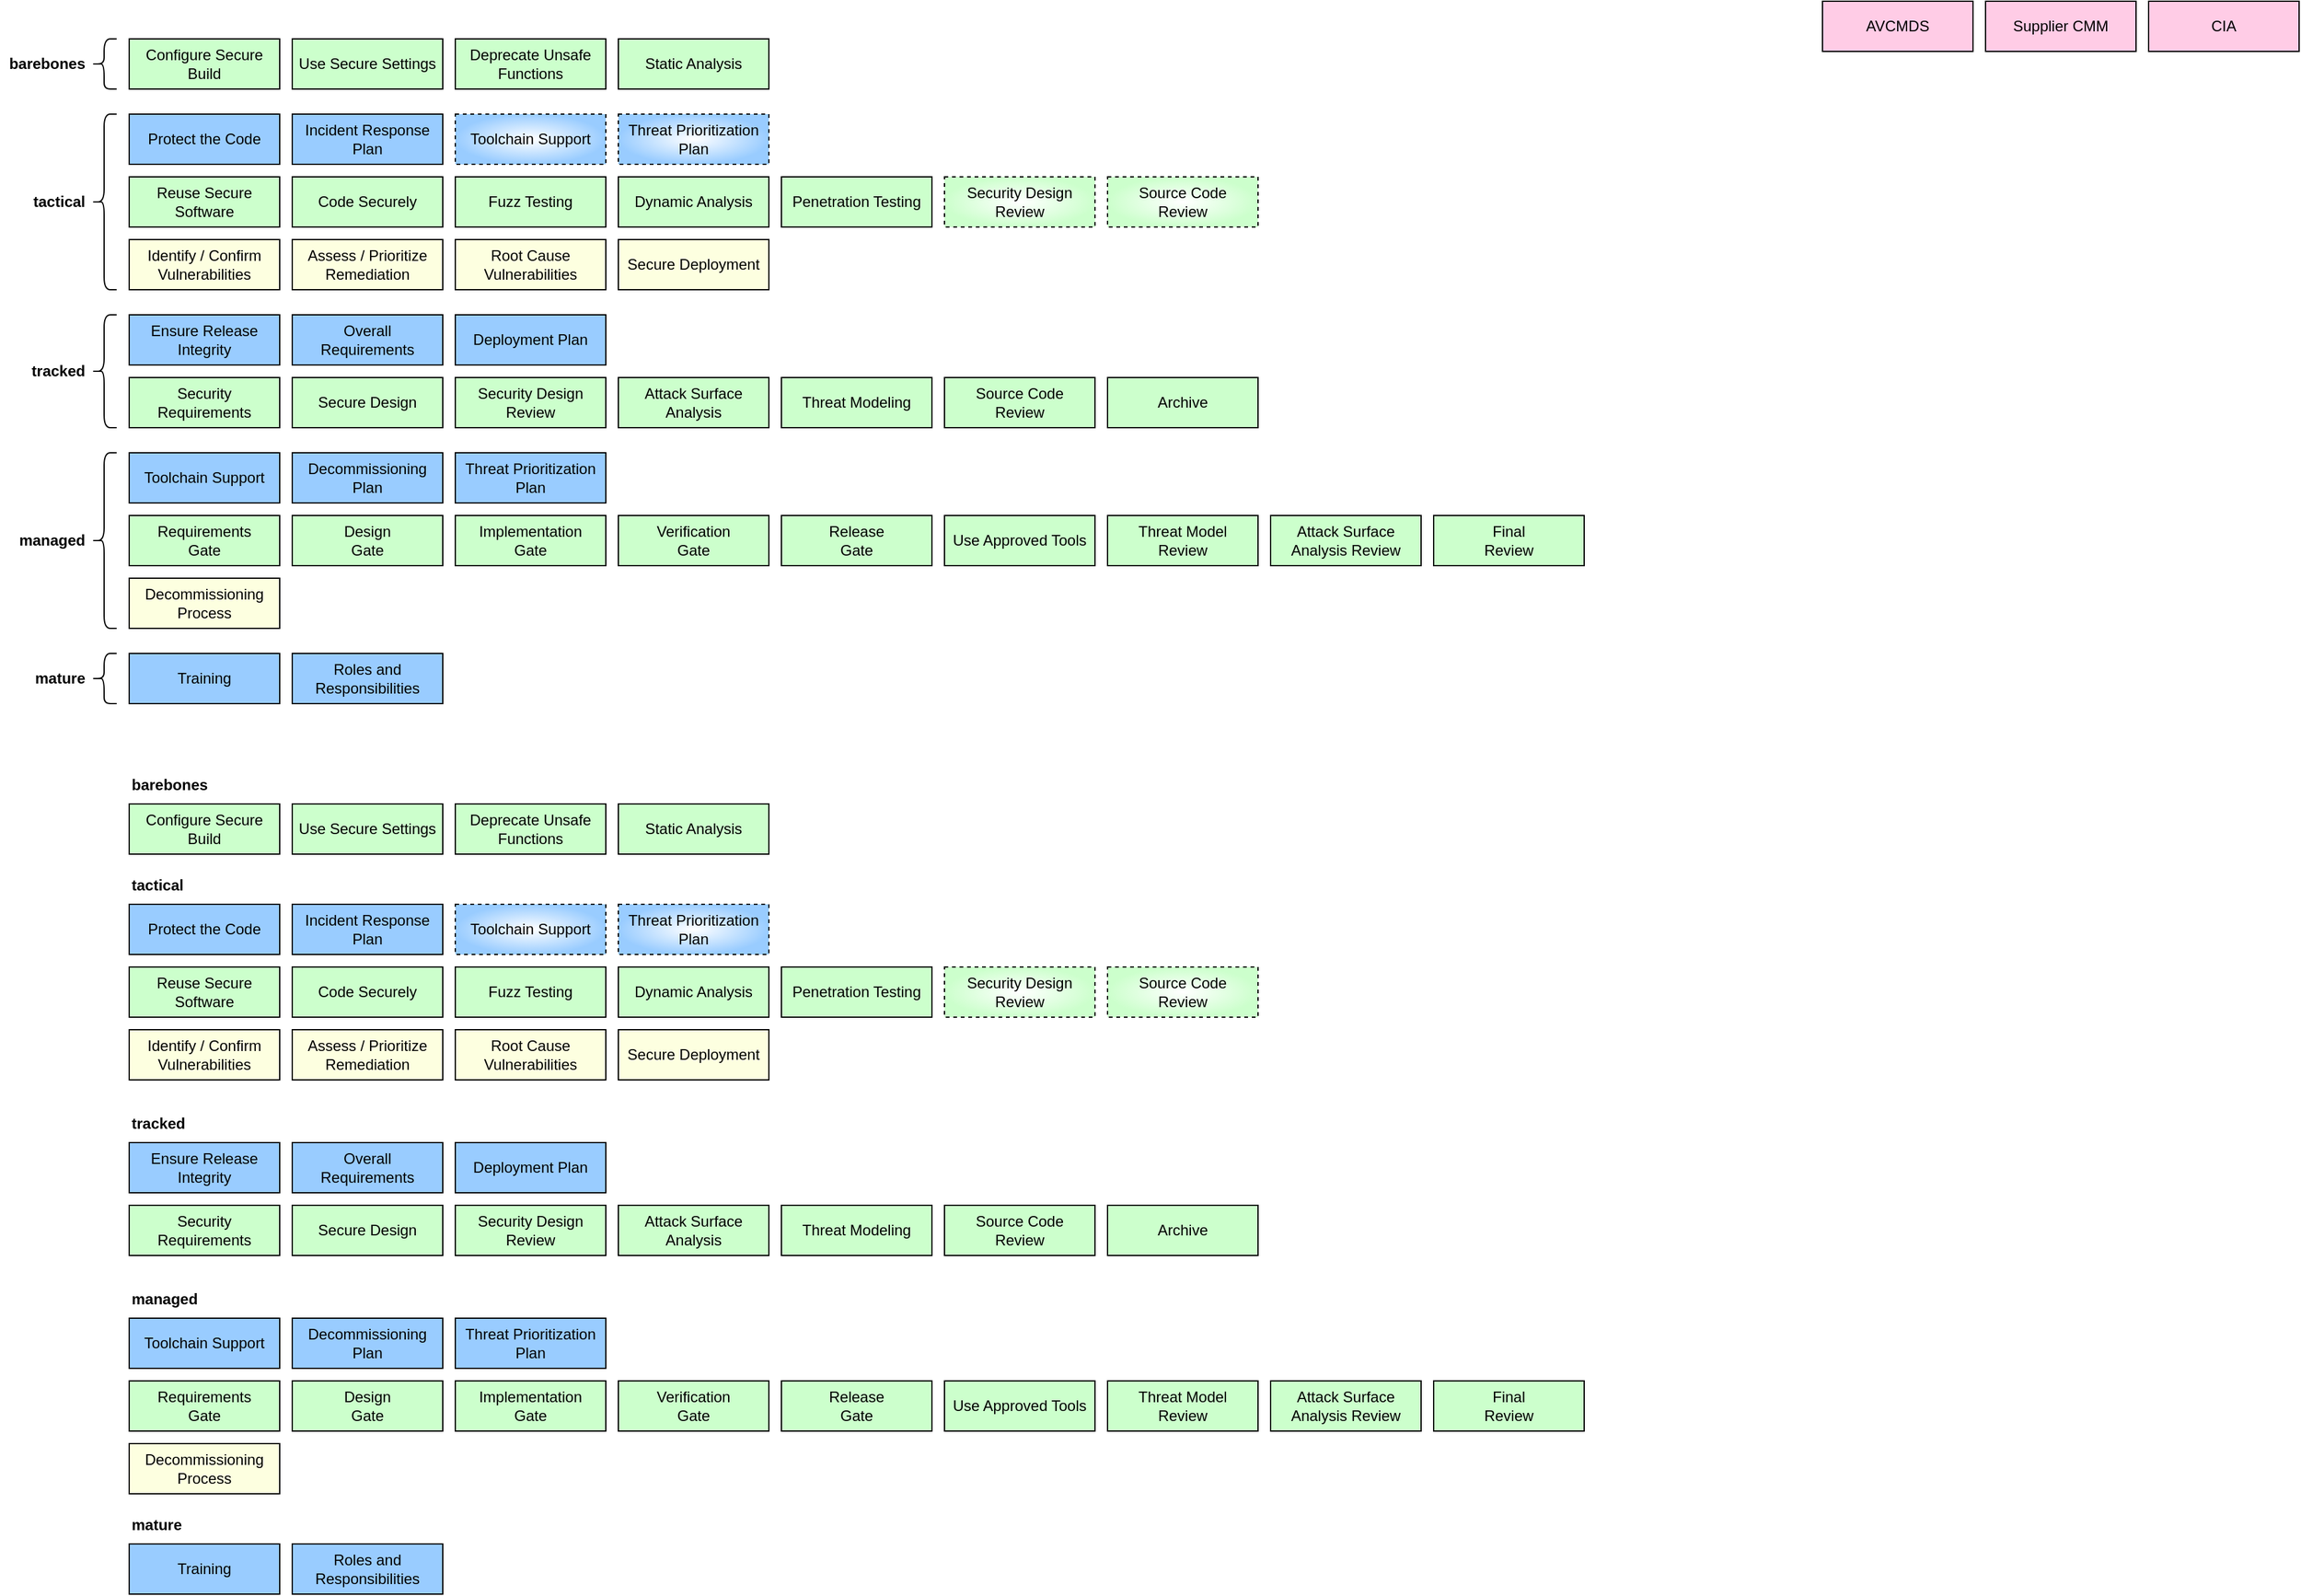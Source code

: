 <mxfile version="21.6.8" type="device" pages="2">
  <diagram id="htTk4eG_E8sKRTyZ_3JZ" name="buckets">
    <mxGraphModel dx="2738" dy="1419" grid="1" gridSize="10" guides="1" tooltips="1" connect="1" arrows="1" fold="1" page="0" pageScale="1" pageWidth="850" pageHeight="1100" math="0" shadow="0">
      <root>
        <mxCell id="0" />
        <mxCell id="1" style="" parent="0" />
        <mxCell id="mw_Jj1TRxBOdgNDR-pG_-3" value="Roles and Responsibilities" style="rounded=0;whiteSpace=wrap;html=1;fillColor=#99CCFF;" parent="1" vertex="1">
          <mxGeometry x="100" y="840" width="120" height="40" as="geometry" />
        </mxCell>
        <mxCell id="mw_Jj1TRxBOdgNDR-pG_-4" value="&lt;b&gt;barebones&lt;/b&gt;" style="text;html=1;strokeColor=none;fillColor=none;align=right;verticalAlign=middle;whiteSpace=wrap;rounded=0;" parent="1" vertex="1">
          <mxGeometry x="-133" y="355" width="70" height="30" as="geometry" />
        </mxCell>
        <mxCell id="mw_Jj1TRxBOdgNDR-pG_-5" value="Training" style="rounded=0;whiteSpace=wrap;html=1;fillColor=#99CCFF;" parent="1" vertex="1">
          <mxGeometry x="-30" y="840" width="120" height="40" as="geometry" />
        </mxCell>
        <mxCell id="mw_Jj1TRxBOdgNDR-pG_-6" value="Toolchain Support" style="rounded=0;whiteSpace=wrap;html=1;fillColor=#99CCFF;" parent="1" vertex="1">
          <mxGeometry x="-30" y="680" width="120" height="40" as="geometry" />
        </mxCell>
        <mxCell id="mw_Jj1TRxBOdgNDR-pG_-7" value="Overall&lt;br&gt;Requirements" style="rounded=0;whiteSpace=wrap;html=1;fillColor=#99CCFF;" parent="1" vertex="1">
          <mxGeometry x="100" y="570" width="120" height="40" as="geometry" />
        </mxCell>
        <mxCell id="mw_Jj1TRxBOdgNDR-pG_-8" value="Protect the Code" style="rounded=0;whiteSpace=wrap;html=1;fillColor=#99CCFF;" parent="1" vertex="1">
          <mxGeometry x="-30" y="410" width="120" height="40" as="geometry" />
        </mxCell>
        <mxCell id="mw_Jj1TRxBOdgNDR-pG_-9" value="Ensure Release Integrity" style="rounded=0;whiteSpace=wrap;html=1;fillColor=#99CCFF;" parent="1" vertex="1">
          <mxGeometry x="-30" y="570" width="120" height="40" as="geometry" />
        </mxCell>
        <mxCell id="mw_Jj1TRxBOdgNDR-pG_-10" value="Incident Response Plan" style="rounded=0;whiteSpace=wrap;html=1;fillColor=#99CCFF;" parent="1" vertex="1">
          <mxGeometry x="100" y="410" width="120" height="40" as="geometry" />
        </mxCell>
        <mxCell id="mw_Jj1TRxBOdgNDR-pG_-11" value="Decommissioning Plan" style="rounded=0;whiteSpace=wrap;html=1;fillColor=#99CCFF;" parent="1" vertex="1">
          <mxGeometry x="100" y="680" width="120" height="40" as="geometry" />
        </mxCell>
        <mxCell id="mw_Jj1TRxBOdgNDR-pG_-12" value="Threat Prioritization Plan" style="rounded=0;whiteSpace=wrap;html=1;fillColor=#99CCFF;" parent="1" vertex="1">
          <mxGeometry x="230" y="680" width="120" height="40" as="geometry" />
        </mxCell>
        <mxCell id="mw_Jj1TRxBOdgNDR-pG_-13" value="Deployment Plan" style="rounded=0;whiteSpace=wrap;html=1;fillColor=#99CCFF;" parent="1" vertex="1">
          <mxGeometry x="230" y="570" width="120" height="40" as="geometry" />
        </mxCell>
        <mxCell id="mw_Jj1TRxBOdgNDR-pG_-14" value="Security&lt;br&gt;Requirements" style="rounded=0;whiteSpace=wrap;html=1;fillColor=#CCFFCC;" parent="1" vertex="1">
          <mxGeometry x="-30" y="620" width="120" height="40" as="geometry" />
        </mxCell>
        <mxCell id="mw_Jj1TRxBOdgNDR-pG_-15" value="Secure Design" style="rounded=0;whiteSpace=wrap;html=1;fillColor=#CCFFCC;" parent="1" vertex="1">
          <mxGeometry x="100" y="620" width="120" height="40" as="geometry" />
        </mxCell>
        <mxCell id="mw_Jj1TRxBOdgNDR-pG_-16" value="Security Design Review" style="rounded=0;whiteSpace=wrap;html=1;fillColor=#CCFFCC;" parent="1" vertex="1">
          <mxGeometry x="230" y="620" width="120" height="40" as="geometry" />
        </mxCell>
        <mxCell id="mw_Jj1TRxBOdgNDR-pG_-17" value="Attack Surface Analysis" style="rounded=0;whiteSpace=wrap;html=1;fillColor=#CCFFCC;" parent="1" vertex="1">
          <mxGeometry x="360" y="620" width="120" height="40" as="geometry" />
        </mxCell>
        <mxCell id="mw_Jj1TRxBOdgNDR-pG_-18" value="Threat Modeling" style="rounded=0;whiteSpace=wrap;html=1;fillColor=#CCFFCC;" parent="1" vertex="1">
          <mxGeometry x="490" y="620" width="120" height="40" as="geometry" />
        </mxCell>
        <mxCell id="mw_Jj1TRxBOdgNDR-pG_-19" value="Requirements&lt;br&gt;Gate" style="rounded=0;whiteSpace=wrap;html=1;fillColor=#CCFFCC;" parent="1" vertex="1">
          <mxGeometry x="-30" y="730" width="120" height="40" as="geometry" />
        </mxCell>
        <mxCell id="mw_Jj1TRxBOdgNDR-pG_-20" value="Design&lt;br&gt;Gate" style="rounded=0;whiteSpace=wrap;html=1;fillColor=#CCFFCC;" parent="1" vertex="1">
          <mxGeometry x="100" y="730" width="120" height="40" as="geometry" />
        </mxCell>
        <mxCell id="mw_Jj1TRxBOdgNDR-pG_-21" value="Implementation&lt;br&gt;Gate" style="rounded=0;whiteSpace=wrap;html=1;fillColor=#CCFFCC;" parent="1" vertex="1">
          <mxGeometry x="230" y="730" width="120" height="40" as="geometry" />
        </mxCell>
        <mxCell id="mw_Jj1TRxBOdgNDR-pG_-22" value="Verification&lt;br&gt;Gate" style="rounded=0;whiteSpace=wrap;html=1;fillColor=#CCFFCC;" parent="1" vertex="1">
          <mxGeometry x="360" y="730" width="120" height="40" as="geometry" />
        </mxCell>
        <mxCell id="mw_Jj1TRxBOdgNDR-pG_-23" value="Release&lt;br&gt;Gate" style="rounded=0;whiteSpace=wrap;html=1;fillColor=#CCFFCC;" parent="1" vertex="1">
          <mxGeometry x="490" y="730" width="120" height="40" as="geometry" />
        </mxCell>
        <mxCell id="mw_Jj1TRxBOdgNDR-pG_-24" value="Use Approved Tools" style="rounded=0;whiteSpace=wrap;html=1;fillColor=#CCFFCC;" parent="1" vertex="1">
          <mxGeometry x="620" y="730" width="120" height="40" as="geometry" />
        </mxCell>
        <mxCell id="mw_Jj1TRxBOdgNDR-pG_-25" value="Configure Secure Build" style="rounded=0;whiteSpace=wrap;html=1;fillColor=#CCFFCC;" parent="1" vertex="1">
          <mxGeometry x="-30" y="350" width="120" height="40" as="geometry" />
        </mxCell>
        <mxCell id="mw_Jj1TRxBOdgNDR-pG_-26" value="Use Secure Settings" style="rounded=0;whiteSpace=wrap;html=1;fillColor=#CCFFCC;" parent="1" vertex="1">
          <mxGeometry x="100" y="350" width="120" height="40" as="geometry" />
        </mxCell>
        <mxCell id="mw_Jj1TRxBOdgNDR-pG_-27" value="Code Securely" style="rounded=0;whiteSpace=wrap;html=1;fillColor=#CCFFCC;" parent="1" vertex="1">
          <mxGeometry x="100" y="460" width="120" height="40" as="geometry" />
        </mxCell>
        <mxCell id="mw_Jj1TRxBOdgNDR-pG_-28" value="Deprecate Unsafe Functions" style="rounded=0;whiteSpace=wrap;html=1;fillColor=#CCFFCC;" parent="1" vertex="1">
          <mxGeometry x="230" y="350" width="120" height="40" as="geometry" />
        </mxCell>
        <mxCell id="mw_Jj1TRxBOdgNDR-pG_-29" value="Static Analysis" style="rounded=0;whiteSpace=wrap;html=1;fillColor=#CCFFCC;" parent="1" vertex="1">
          <mxGeometry x="360" y="350" width="120" height="40" as="geometry" />
        </mxCell>
        <mxCell id="mw_Jj1TRxBOdgNDR-pG_-30" value="Dynamic Analysis" style="rounded=0;whiteSpace=wrap;html=1;fillColor=#CCFFCC;" parent="1" vertex="1">
          <mxGeometry x="360" y="460" width="120" height="40" as="geometry" />
        </mxCell>
        <mxCell id="mw_Jj1TRxBOdgNDR-pG_-31" value="Fuzz Testing" style="rounded=0;whiteSpace=wrap;html=1;fillColor=#CCFFCC;" parent="1" vertex="1">
          <mxGeometry x="230" y="460" width="120" height="40" as="geometry" />
        </mxCell>
        <mxCell id="mw_Jj1TRxBOdgNDR-pG_-32" value="Source Code&lt;br&gt;Review" style="rounded=0;whiteSpace=wrap;html=1;fillColor=#CCFFCC;" parent="1" vertex="1">
          <mxGeometry x="620" y="620" width="120" height="40" as="geometry" />
        </mxCell>
        <mxCell id="mw_Jj1TRxBOdgNDR-pG_-33" value="Penetration Testing" style="rounded=0;whiteSpace=wrap;html=1;fillColor=#CCFFCC;" parent="1" vertex="1">
          <mxGeometry x="490" y="460" width="120" height="40" as="geometry" />
        </mxCell>
        <mxCell id="mw_Jj1TRxBOdgNDR-pG_-34" value="Attack Surface Analysis Review" style="rounded=0;whiteSpace=wrap;html=1;fillColor=#CCFFCC;" parent="1" vertex="1">
          <mxGeometry x="880" y="730" width="120" height="40" as="geometry" />
        </mxCell>
        <mxCell id="mw_Jj1TRxBOdgNDR-pG_-35" value="Threat Model&lt;br&gt;Review" style="rounded=0;whiteSpace=wrap;html=1;fillColor=#CCFFCC;" parent="1" vertex="1">
          <mxGeometry x="750" y="730" width="120" height="40" as="geometry" />
        </mxCell>
        <mxCell id="mw_Jj1TRxBOdgNDR-pG_-36" value="Final&lt;br&gt;Review" style="rounded=0;whiteSpace=wrap;html=1;fillColor=#CCFFCC;" parent="1" vertex="1">
          <mxGeometry x="1010" y="730" width="120" height="40" as="geometry" />
        </mxCell>
        <mxCell id="mw_Jj1TRxBOdgNDR-pG_-37" value="Archive" style="rounded=0;whiteSpace=wrap;html=1;fillColor=#CCFFCC;" parent="1" vertex="1">
          <mxGeometry x="750" y="620" width="120" height="40" as="geometry" />
        </mxCell>
        <mxCell id="mw_Jj1TRxBOdgNDR-pG_-38" value="Identify / Confirm Vulnerabilities" style="rounded=0;whiteSpace=wrap;html=1;fillColor=#FDFFE0;" parent="1" vertex="1">
          <mxGeometry x="-30" y="510" width="120" height="40" as="geometry" />
        </mxCell>
        <mxCell id="mw_Jj1TRxBOdgNDR-pG_-39" value="Assess / Prioritize Remediation" style="rounded=0;whiteSpace=wrap;html=1;fillColor=#FDFFE0;" parent="1" vertex="1">
          <mxGeometry x="100" y="510" width="120" height="40" as="geometry" />
        </mxCell>
        <mxCell id="mw_Jj1TRxBOdgNDR-pG_-40" value="Root Cause Vulnerabilities" style="rounded=0;whiteSpace=wrap;html=1;fillColor=#FDFFE0;" parent="1" vertex="1">
          <mxGeometry x="230" y="510" width="120" height="40" as="geometry" />
        </mxCell>
        <mxCell id="mw_Jj1TRxBOdgNDR-pG_-41" value="Decommissioning Process" style="rounded=0;whiteSpace=wrap;html=1;fillColor=#FDFFE0;" parent="1" vertex="1">
          <mxGeometry x="-30" y="780" width="120" height="40" as="geometry" />
        </mxCell>
        <mxCell id="mw_Jj1TRxBOdgNDR-pG_-43" value="&lt;b&gt;tactical&lt;/b&gt;" style="text;html=1;strokeColor=none;fillColor=none;align=right;verticalAlign=middle;whiteSpace=wrap;rounded=0;" parent="1" vertex="1">
          <mxGeometry x="-133" y="465" width="70" height="30" as="geometry" />
        </mxCell>
        <mxCell id="mw_Jj1TRxBOdgNDR-pG_-44" value="&lt;b&gt;tracked&lt;/b&gt;" style="text;html=1;strokeColor=none;fillColor=none;align=right;verticalAlign=middle;whiteSpace=wrap;rounded=0;" parent="1" vertex="1">
          <mxGeometry x="-133" y="600" width="70" height="30" as="geometry" />
        </mxCell>
        <mxCell id="mw_Jj1TRxBOdgNDR-pG_-45" value="&lt;b&gt;managed&lt;/b&gt;" style="text;html=1;strokeColor=none;fillColor=none;align=right;verticalAlign=middle;whiteSpace=wrap;rounded=0;" parent="1" vertex="1">
          <mxGeometry x="-133" y="735" width="70" height="30" as="geometry" />
        </mxCell>
        <mxCell id="mw_Jj1TRxBOdgNDR-pG_-46" value="&lt;b&gt;mature&lt;/b&gt;" style="text;html=1;strokeColor=none;fillColor=none;align=right;verticalAlign=middle;whiteSpace=wrap;rounded=0;" parent="1" vertex="1">
          <mxGeometry x="-133" y="845" width="70" height="30" as="geometry" />
        </mxCell>
        <mxCell id="mw_Jj1TRxBOdgNDR-pG_-47" value="Reuse Secure Software" style="rounded=0;whiteSpace=wrap;html=1;fillColor=#CCFFCC;" parent="1" vertex="1">
          <mxGeometry x="-30" y="460" width="120" height="40" as="geometry" />
        </mxCell>
        <mxCell id="mw_Jj1TRxBOdgNDR-pG_-48" value="Secure Deployment" style="rounded=0;whiteSpace=wrap;html=1;fillColor=#FDFFE0;" parent="1" vertex="1">
          <mxGeometry x="360" y="510" width="120" height="40" as="geometry" />
        </mxCell>
        <mxCell id="mw_Jj1TRxBOdgNDR-pG_-49" value="AVCMDS" style="rounded=0;whiteSpace=wrap;html=1;fillColor=#FFCCE6;" parent="1" vertex="1">
          <mxGeometry x="1320" y="320" width="120" height="40" as="geometry" />
        </mxCell>
        <mxCell id="mw_Jj1TRxBOdgNDR-pG_-50" value="CIA" style="rounded=0;whiteSpace=wrap;html=1;fillColor=#FFCCE6;" parent="1" vertex="1">
          <mxGeometry x="1580" y="320" width="120" height="40" as="geometry" />
        </mxCell>
        <mxCell id="mw_Jj1TRxBOdgNDR-pG_-51" value="Supplier CMM" style="rounded=0;whiteSpace=wrap;html=1;fillColor=#FFCCE6;" parent="1" vertex="1">
          <mxGeometry x="1450" y="320" width="120" height="40" as="geometry" />
        </mxCell>
        <mxCell id="mw_Jj1TRxBOdgNDR-pG_-52" value="" style="shape=curlyBracket;whiteSpace=wrap;html=1;rounded=1;fillColor=#FFCCE6;" parent="1" vertex="1">
          <mxGeometry x="-60" y="410" width="20" height="140" as="geometry" />
        </mxCell>
        <mxCell id="mw_Jj1TRxBOdgNDR-pG_-53" value="" style="shape=curlyBracket;whiteSpace=wrap;html=1;rounded=1;fillColor=#FFCCE6;" parent="1" vertex="1">
          <mxGeometry x="-60" y="570" width="20" height="90" as="geometry" />
        </mxCell>
        <mxCell id="mw_Jj1TRxBOdgNDR-pG_-54" value="" style="shape=curlyBracket;whiteSpace=wrap;html=1;rounded=1;fillColor=#FFCCE6;" parent="1" vertex="1">
          <mxGeometry x="-60" y="680" width="20" height="140" as="geometry" />
        </mxCell>
        <mxCell id="mw_Jj1TRxBOdgNDR-pG_-55" value="" style="shape=curlyBracket;whiteSpace=wrap;html=1;rounded=1;fillColor=#FFCCE6;" parent="1" vertex="1">
          <mxGeometry x="-60" y="840" width="20" height="40" as="geometry" />
        </mxCell>
        <mxCell id="mw_Jj1TRxBOdgNDR-pG_-56" value="" style="shape=curlyBracket;whiteSpace=wrap;html=1;rounded=1;fillColor=#FFCCE6;" parent="1" vertex="1">
          <mxGeometry x="-60" y="350" width="20" height="40" as="geometry" />
        </mxCell>
        <mxCell id="mw_Jj1TRxBOdgNDR-pG_-57" value="Security Design Review" style="rounded=0;whiteSpace=wrap;html=1;fillColor=#FFFFFF;labelBorderColor=none;dashed=1;gradientColor=#CCFFCC;gradientDirection=radial;" parent="1" vertex="1">
          <mxGeometry x="620" y="460" width="120" height="40" as="geometry" />
        </mxCell>
        <mxCell id="mw_Jj1TRxBOdgNDR-pG_-58" value="Source Code&lt;br&gt;Review" style="rounded=0;whiteSpace=wrap;html=1;fillColor=#FFFFFF;labelBorderColor=none;dashed=1;gradientColor=#CCFFCC;gradientDirection=radial;" parent="1" vertex="1">
          <mxGeometry x="750" y="460" width="120" height="40" as="geometry" />
        </mxCell>
        <mxCell id="mw_Jj1TRxBOdgNDR-pG_-59" value="Threat Prioritization Plan" style="rounded=0;whiteSpace=wrap;html=1;fillColor=#FFFFFF;dashed=1;gradientColor=#99CCFF;gradientDirection=radial;" parent="1" vertex="1">
          <mxGeometry x="360" y="410" width="120" height="40" as="geometry" />
        </mxCell>
        <mxCell id="mw_Jj1TRxBOdgNDR-pG_-60" value="Toolchain Support" style="rounded=0;whiteSpace=wrap;html=1;fillColor=#FFFFFF;dashed=1;gradientColor=#99CCFF;gradientDirection=radial;" parent="1" vertex="1">
          <mxGeometry x="230" y="410" width="120" height="40" as="geometry" />
        </mxCell>
        <mxCell id="mw_Jj1TRxBOdgNDR-pG_-64" value="Roles and Responsibilities" style="rounded=0;whiteSpace=wrap;html=1;fillColor=#99CCFF;" parent="1" vertex="1">
          <mxGeometry x="100" y="1550" width="120" height="40" as="geometry" />
        </mxCell>
        <mxCell id="mw_Jj1TRxBOdgNDR-pG_-65" value="&lt;b&gt;barebones&lt;/b&gt;" style="text;html=1;strokeColor=none;fillColor=none;align=left;verticalAlign=middle;whiteSpace=wrap;rounded=0;" parent="1" vertex="1">
          <mxGeometry x="-30" y="930" width="70" height="30" as="geometry" />
        </mxCell>
        <mxCell id="mw_Jj1TRxBOdgNDR-pG_-66" value="Training" style="rounded=0;whiteSpace=wrap;html=1;fillColor=#99CCFF;" parent="1" vertex="1">
          <mxGeometry x="-30" y="1550" width="120" height="40" as="geometry" />
        </mxCell>
        <mxCell id="mw_Jj1TRxBOdgNDR-pG_-67" value="Toolchain Support" style="rounded=0;whiteSpace=wrap;html=1;fillColor=#99CCFF;" parent="1" vertex="1">
          <mxGeometry x="-30" y="1370" width="120" height="40" as="geometry" />
        </mxCell>
        <mxCell id="mw_Jj1TRxBOdgNDR-pG_-68" value="Overall&lt;br&gt;Requirements" style="rounded=0;whiteSpace=wrap;html=1;fillColor=#99CCFF;" parent="1" vertex="1">
          <mxGeometry x="100" y="1230" width="120" height="40" as="geometry" />
        </mxCell>
        <mxCell id="mw_Jj1TRxBOdgNDR-pG_-69" value="Protect the Code" style="rounded=0;whiteSpace=wrap;html=1;fillColor=#99CCFF;" parent="1" vertex="1">
          <mxGeometry x="-30" y="1040" width="120" height="40" as="geometry" />
        </mxCell>
        <mxCell id="mw_Jj1TRxBOdgNDR-pG_-70" value="Ensure Release Integrity" style="rounded=0;whiteSpace=wrap;html=1;fillColor=#99CCFF;" parent="1" vertex="1">
          <mxGeometry x="-30" y="1230" width="120" height="40" as="geometry" />
        </mxCell>
        <mxCell id="mw_Jj1TRxBOdgNDR-pG_-71" value="Incident Response Plan" style="rounded=0;whiteSpace=wrap;html=1;fillColor=#99CCFF;" parent="1" vertex="1">
          <mxGeometry x="100" y="1040" width="120" height="40" as="geometry" />
        </mxCell>
        <mxCell id="mw_Jj1TRxBOdgNDR-pG_-72" value="Decommissioning Plan" style="rounded=0;whiteSpace=wrap;html=1;fillColor=#99CCFF;" parent="1" vertex="1">
          <mxGeometry x="100" y="1370" width="120" height="40" as="geometry" />
        </mxCell>
        <mxCell id="mw_Jj1TRxBOdgNDR-pG_-73" value="Threat Prioritization Plan" style="rounded=0;whiteSpace=wrap;html=1;fillColor=#99CCFF;" parent="1" vertex="1">
          <mxGeometry x="230" y="1370" width="120" height="40" as="geometry" />
        </mxCell>
        <mxCell id="mw_Jj1TRxBOdgNDR-pG_-74" value="Deployment Plan" style="rounded=0;whiteSpace=wrap;html=1;fillColor=#99CCFF;" parent="1" vertex="1">
          <mxGeometry x="230" y="1230" width="120" height="40" as="geometry" />
        </mxCell>
        <mxCell id="mw_Jj1TRxBOdgNDR-pG_-75" value="Security&lt;br&gt;Requirements" style="rounded=0;whiteSpace=wrap;html=1;fillColor=#CCFFCC;" parent="1" vertex="1">
          <mxGeometry x="-30" y="1280" width="120" height="40" as="geometry" />
        </mxCell>
        <mxCell id="mw_Jj1TRxBOdgNDR-pG_-76" value="Secure Design" style="rounded=0;whiteSpace=wrap;html=1;fillColor=#CCFFCC;" parent="1" vertex="1">
          <mxGeometry x="100" y="1280" width="120" height="40" as="geometry" />
        </mxCell>
        <mxCell id="mw_Jj1TRxBOdgNDR-pG_-77" value="Security Design Review" style="rounded=0;whiteSpace=wrap;html=1;fillColor=#CCFFCC;" parent="1" vertex="1">
          <mxGeometry x="230" y="1280" width="120" height="40" as="geometry" />
        </mxCell>
        <mxCell id="mw_Jj1TRxBOdgNDR-pG_-78" value="Attack Surface Analysis" style="rounded=0;whiteSpace=wrap;html=1;fillColor=#CCFFCC;" parent="1" vertex="1">
          <mxGeometry x="360" y="1280" width="120" height="40" as="geometry" />
        </mxCell>
        <mxCell id="mw_Jj1TRxBOdgNDR-pG_-79" value="Threat Modeling" style="rounded=0;whiteSpace=wrap;html=1;fillColor=#CCFFCC;" parent="1" vertex="1">
          <mxGeometry x="490" y="1280" width="120" height="40" as="geometry" />
        </mxCell>
        <mxCell id="mw_Jj1TRxBOdgNDR-pG_-80" value="Requirements&lt;br&gt;Gate" style="rounded=0;whiteSpace=wrap;html=1;fillColor=#CCFFCC;" parent="1" vertex="1">
          <mxGeometry x="-30" y="1420" width="120" height="40" as="geometry" />
        </mxCell>
        <mxCell id="mw_Jj1TRxBOdgNDR-pG_-81" value="Design&lt;br&gt;Gate" style="rounded=0;whiteSpace=wrap;html=1;fillColor=#CCFFCC;" parent="1" vertex="1">
          <mxGeometry x="100" y="1420" width="120" height="40" as="geometry" />
        </mxCell>
        <mxCell id="mw_Jj1TRxBOdgNDR-pG_-82" value="Implementation&lt;br&gt;Gate" style="rounded=0;whiteSpace=wrap;html=1;fillColor=#CCFFCC;" parent="1" vertex="1">
          <mxGeometry x="230" y="1420" width="120" height="40" as="geometry" />
        </mxCell>
        <mxCell id="mw_Jj1TRxBOdgNDR-pG_-83" value="Verification&lt;br&gt;Gate" style="rounded=0;whiteSpace=wrap;html=1;fillColor=#CCFFCC;" parent="1" vertex="1">
          <mxGeometry x="360" y="1420" width="120" height="40" as="geometry" />
        </mxCell>
        <mxCell id="mw_Jj1TRxBOdgNDR-pG_-84" value="Release&lt;br&gt;Gate" style="rounded=0;whiteSpace=wrap;html=1;fillColor=#CCFFCC;" parent="1" vertex="1">
          <mxGeometry x="490" y="1420" width="120" height="40" as="geometry" />
        </mxCell>
        <mxCell id="mw_Jj1TRxBOdgNDR-pG_-86" value="Configure Secure Build" style="rounded=0;whiteSpace=wrap;html=1;fillColor=#CCFFCC;" parent="1" vertex="1">
          <mxGeometry x="-30" y="960" width="120" height="40" as="geometry" />
        </mxCell>
        <mxCell id="mw_Jj1TRxBOdgNDR-pG_-87" value="Use Secure Settings" style="rounded=0;whiteSpace=wrap;html=1;fillColor=#CCFFCC;" parent="1" vertex="1">
          <mxGeometry x="100" y="960" width="120" height="40" as="geometry" />
        </mxCell>
        <mxCell id="mw_Jj1TRxBOdgNDR-pG_-88" value="Code Securely" style="rounded=0;whiteSpace=wrap;html=1;fillColor=#CCFFCC;" parent="1" vertex="1">
          <mxGeometry x="100" y="1090" width="120" height="40" as="geometry" />
        </mxCell>
        <mxCell id="mw_Jj1TRxBOdgNDR-pG_-89" value="Deprecate Unsafe Functions" style="rounded=0;whiteSpace=wrap;html=1;fillColor=#CCFFCC;" parent="1" vertex="1">
          <mxGeometry x="230" y="960" width="120" height="40" as="geometry" />
        </mxCell>
        <mxCell id="mw_Jj1TRxBOdgNDR-pG_-90" value="Static Analysis" style="rounded=0;whiteSpace=wrap;html=1;fillColor=#CCFFCC;" parent="1" vertex="1">
          <mxGeometry x="360" y="960" width="120" height="40" as="geometry" />
        </mxCell>
        <mxCell id="mw_Jj1TRxBOdgNDR-pG_-91" value="Dynamic Analysis" style="rounded=0;whiteSpace=wrap;html=1;fillColor=#CCFFCC;" parent="1" vertex="1">
          <mxGeometry x="360" y="1090" width="120" height="40" as="geometry" />
        </mxCell>
        <mxCell id="mw_Jj1TRxBOdgNDR-pG_-92" value="Fuzz Testing" style="rounded=0;whiteSpace=wrap;html=1;fillColor=#CCFFCC;" parent="1" vertex="1">
          <mxGeometry x="230" y="1090" width="120" height="40" as="geometry" />
        </mxCell>
        <mxCell id="mw_Jj1TRxBOdgNDR-pG_-93" value="Source Code&lt;br&gt;Review" style="rounded=0;whiteSpace=wrap;html=1;fillColor=#CCFFCC;" parent="1" vertex="1">
          <mxGeometry x="620" y="1280" width="120" height="40" as="geometry" />
        </mxCell>
        <mxCell id="mw_Jj1TRxBOdgNDR-pG_-94" value="Penetration Testing" style="rounded=0;whiteSpace=wrap;html=1;fillColor=#CCFFCC;" parent="1" vertex="1">
          <mxGeometry x="490" y="1090" width="120" height="40" as="geometry" />
        </mxCell>
        <mxCell id="mw_Jj1TRxBOdgNDR-pG_-98" value="Archive" style="rounded=0;whiteSpace=wrap;html=1;fillColor=#CCFFCC;" parent="1" vertex="1">
          <mxGeometry x="750" y="1280" width="120" height="40" as="geometry" />
        </mxCell>
        <mxCell id="mw_Jj1TRxBOdgNDR-pG_-99" value="Identify / Confirm Vulnerabilities" style="rounded=0;whiteSpace=wrap;html=1;fillColor=#FDFFE0;" parent="1" vertex="1">
          <mxGeometry x="-30" y="1140" width="120" height="40" as="geometry" />
        </mxCell>
        <mxCell id="mw_Jj1TRxBOdgNDR-pG_-100" value="Assess / Prioritize Remediation" style="rounded=0;whiteSpace=wrap;html=1;fillColor=#FDFFE0;" parent="1" vertex="1">
          <mxGeometry x="100" y="1140" width="120" height="40" as="geometry" />
        </mxCell>
        <mxCell id="mw_Jj1TRxBOdgNDR-pG_-101" value="Root Cause Vulnerabilities" style="rounded=0;whiteSpace=wrap;html=1;fillColor=#FDFFE0;" parent="1" vertex="1">
          <mxGeometry x="230" y="1140" width="120" height="40" as="geometry" />
        </mxCell>
        <mxCell id="mw_Jj1TRxBOdgNDR-pG_-102" value="Decommissioning Process" style="rounded=0;whiteSpace=wrap;html=1;fillColor=#FDFFE0;" parent="1" vertex="1">
          <mxGeometry x="-30" y="1470" width="120" height="40" as="geometry" />
        </mxCell>
        <mxCell id="mw_Jj1TRxBOdgNDR-pG_-103" value="&lt;b&gt;tactical&lt;/b&gt;" style="text;html=1;strokeColor=none;fillColor=none;align=left;verticalAlign=middle;whiteSpace=wrap;rounded=0;" parent="1" vertex="1">
          <mxGeometry x="-30" y="1010" width="70" height="30" as="geometry" />
        </mxCell>
        <mxCell id="mw_Jj1TRxBOdgNDR-pG_-104" value="&lt;b&gt;tracked&lt;/b&gt;" style="text;html=1;strokeColor=none;fillColor=none;align=left;verticalAlign=middle;whiteSpace=wrap;rounded=0;" parent="1" vertex="1">
          <mxGeometry x="-30" y="1200" width="70" height="30" as="geometry" />
        </mxCell>
        <mxCell id="mw_Jj1TRxBOdgNDR-pG_-105" value="&lt;b&gt;managed&lt;/b&gt;" style="text;html=1;strokeColor=none;fillColor=none;align=left;verticalAlign=middle;whiteSpace=wrap;rounded=0;" parent="1" vertex="1">
          <mxGeometry x="-30" y="1340" width="70" height="30" as="geometry" />
        </mxCell>
        <mxCell id="mw_Jj1TRxBOdgNDR-pG_-106" value="&lt;b&gt;mature&lt;/b&gt;" style="text;html=1;strokeColor=none;fillColor=none;align=left;verticalAlign=middle;whiteSpace=wrap;rounded=0;" parent="1" vertex="1">
          <mxGeometry x="-30" y="1520" width="70" height="30" as="geometry" />
        </mxCell>
        <mxCell id="mw_Jj1TRxBOdgNDR-pG_-107" value="Reuse Secure Software" style="rounded=0;whiteSpace=wrap;html=1;fillColor=#CCFFCC;" parent="1" vertex="1">
          <mxGeometry x="-30" y="1090" width="120" height="40" as="geometry" />
        </mxCell>
        <mxCell id="mw_Jj1TRxBOdgNDR-pG_-108" value="Secure Deployment" style="rounded=0;whiteSpace=wrap;html=1;fillColor=#FDFFE0;" parent="1" vertex="1">
          <mxGeometry x="360" y="1140" width="120" height="40" as="geometry" />
        </mxCell>
        <mxCell id="mw_Jj1TRxBOdgNDR-pG_-114" value="Security Design Review" style="rounded=0;whiteSpace=wrap;html=1;fillColor=#FFFFFF;labelBorderColor=none;dashed=1;gradientColor=#CCFFCC;gradientDirection=radial;" parent="1" vertex="1">
          <mxGeometry x="620" y="1090" width="120" height="40" as="geometry" />
        </mxCell>
        <mxCell id="mw_Jj1TRxBOdgNDR-pG_-115" value="Source Code&lt;br&gt;Review" style="rounded=0;whiteSpace=wrap;html=1;fillColor=#FFFFFF;labelBorderColor=none;dashed=1;gradientColor=#CCFFCC;gradientDirection=radial;" parent="1" vertex="1">
          <mxGeometry x="750" y="1090" width="120" height="40" as="geometry" />
        </mxCell>
        <mxCell id="mw_Jj1TRxBOdgNDR-pG_-116" value="Threat Prioritization Plan" style="rounded=0;whiteSpace=wrap;html=1;fillColor=#FFFFFF;dashed=1;gradientColor=#99CCFF;gradientDirection=radial;" parent="1" vertex="1">
          <mxGeometry x="360" y="1040" width="120" height="40" as="geometry" />
        </mxCell>
        <mxCell id="mw_Jj1TRxBOdgNDR-pG_-117" value="Toolchain Support" style="rounded=0;whiteSpace=wrap;html=1;fillColor=#FFFFFF;dashed=1;gradientColor=#99CCFF;gradientDirection=radial;" parent="1" vertex="1">
          <mxGeometry x="230" y="1040" width="120" height="40" as="geometry" />
        </mxCell>
        <mxCell id="sZaCMGmIhE8X4MkbpEd5-1" value="Use Approved Tools" style="rounded=0;whiteSpace=wrap;html=1;fillColor=#CCFFCC;" parent="1" vertex="1">
          <mxGeometry x="620" y="1420" width="120" height="40" as="geometry" />
        </mxCell>
        <mxCell id="sZaCMGmIhE8X4MkbpEd5-2" value="Attack Surface Analysis Review" style="rounded=0;whiteSpace=wrap;html=1;fillColor=#CCFFCC;" parent="1" vertex="1">
          <mxGeometry x="880" y="1420" width="120" height="40" as="geometry" />
        </mxCell>
        <mxCell id="sZaCMGmIhE8X4MkbpEd5-3" value="Threat Model&lt;br&gt;Review" style="rounded=0;whiteSpace=wrap;html=1;fillColor=#CCFFCC;" parent="1" vertex="1">
          <mxGeometry x="750" y="1420" width="120" height="40" as="geometry" />
        </mxCell>
        <mxCell id="sZaCMGmIhE8X4MkbpEd5-4" value="Final&lt;br&gt;Review" style="rounded=0;whiteSpace=wrap;html=1;fillColor=#CCFFCC;" parent="1" vertex="1">
          <mxGeometry x="1010" y="1420" width="120" height="40" as="geometry" />
        </mxCell>
        <mxCell id="omMHDoHDRywpzFsrSh7K-1" value="safety highlight" style="" parent="0" visible="0" />
        <mxCell id="omMHDoHDRywpzFsrSh7K-2" value="" style="rounded=1;whiteSpace=wrap;html=1;labelBorderColor=none;fillColor=none;gradientColor=#99CCFF;gradientDirection=radial;strokeColor=#FF0000;strokeWidth=3;" parent="omMHDoHDRywpzFsrSh7K-1" vertex="1">
          <mxGeometry x="-35" y="613.96" width="650" height="52.08" as="geometry" />
        </mxCell>
        <mxCell id="omMHDoHDRywpzFsrSh7K-3" value="" style="rounded=1;whiteSpace=wrap;html=1;labelBorderColor=none;fillColor=none;gradientColor=#99CCFF;gradientDirection=radial;strokeColor=#FF0000;strokeWidth=3;" parent="omMHDoHDRywpzFsrSh7K-1" vertex="1">
          <mxGeometry x="-35" y="503.96" width="390" height="52.08" as="geometry" />
        </mxCell>
        <mxCell id="omMHDoHDRywpzFsrSh7K-4" value="" style="rounded=1;whiteSpace=wrap;html=1;labelBorderColor=none;fillColor=none;gradientColor=#99CCFF;gradientDirection=radial;strokeColor=#FF0000;strokeWidth=3;" parent="omMHDoHDRywpzFsrSh7K-1" vertex="1">
          <mxGeometry x="-35" y="1273.96" width="650" height="52.08" as="geometry" />
        </mxCell>
        <mxCell id="omMHDoHDRywpzFsrSh7K-5" value="" style="rounded=1;whiteSpace=wrap;html=1;labelBorderColor=none;fillColor=none;gradientColor=#99CCFF;gradientDirection=radial;strokeColor=#FF0000;strokeWidth=3;" parent="omMHDoHDRywpzFsrSh7K-1" vertex="1">
          <mxGeometry x="-35" y="1133.96" width="390" height="52.08" as="geometry" />
        </mxCell>
      </root>
    </mxGraphModel>
  </diagram>
  <diagram name="spectrum" id="aH3N7Sp5j6T8lEaMiXVL">
    <mxGraphModel dx="2738" dy="1419" grid="1" gridSize="5" guides="1" tooltips="1" connect="1" arrows="1" fold="1" page="0" pageScale="1" pageWidth="850" pageHeight="1100" math="0" shadow="0">
      <root>
        <mxCell id="98uQ99whcBbVKg6mqtDZ-0" />
        <mxCell id="spN0C8nqVuxaEwO2YDk5-0" value="mature" style="locked=1;" parent="98uQ99whcBbVKg6mqtDZ-0" />
        <mxCell id="98uQ99whcBbVKg6mqtDZ-2" value="" style="verticalLabelPosition=bottom;verticalAlign=top;html=1;shape=mxgraph.basic.cone;fontSize=18;fontColor=#0000CC;rotation=-90;" parent="spN0C8nqVuxaEwO2YDk5-0" vertex="1">
          <mxGeometry x="260" y="-40" width="280" height="720" as="geometry" />
        </mxCell>
        <mxCell id="98uQ99whcBbVKg6mqtDZ-12" value="&lt;b style=&quot;font-size: 20px;&quot;&gt;mature&lt;/b&gt;" style="text;html=1;strokeColor=none;fillColor=none;align=left;verticalAlign=middle;whiteSpace=wrap;rounded=0;rotation=-45;fontSize=20;" parent="spN0C8nqVuxaEwO2YDk5-0" vertex="1">
          <mxGeometry x="680" y="130.0" width="80" height="30" as="geometry" />
        </mxCell>
        <mxCell id="lyRtM0uHUBKa7k-tPAe7-1" value="" style="endArrow=none;html=1;rounded=0;strokeColor=#CCCCCC;strokeWidth=1;fontSize=18;fontColor=#0000CC;exitX=0.001;exitY=0.905;exitDx=0;exitDy=0;exitPerimeter=0;entryX=0.999;entryY=0.908;entryDx=0;entryDy=0;entryPerimeter=0;" parent="spN0C8nqVuxaEwO2YDk5-0" source="98uQ99whcBbVKg6mqtDZ-2" target="98uQ99whcBbVKg6mqtDZ-2" edge="1">
          <mxGeometry width="50" height="50" relative="1" as="geometry">
            <mxPoint x="697" y="467" as="sourcePoint" />
            <mxPoint x="701" y="184" as="targetPoint" />
          </mxGeometry>
        </mxCell>
        <mxCell id="hb51Rx_QRMvo-4RCLonf-3" value="managed" style="locked=1;" parent="98uQ99whcBbVKg6mqtDZ-0" />
        <mxCell id="hb51Rx_QRMvo-4RCLonf-11" value="" style="verticalLabelPosition=bottom;verticalAlign=top;html=1;shape=mxgraph.basic.cone;fontSize=18;fontColor=#0000CC;rotation=-90;fillColor=default;strokeColor=default;" parent="hb51Rx_QRMvo-4RCLonf-3" vertex="1">
          <mxGeometry x="214.69" y="33.72" width="222.99" height="571.94" as="geometry" />
        </mxCell>
        <mxCell id="98uQ99whcBbVKg6mqtDZ-11" value="&lt;b style=&quot;font-size: 20px;&quot;&gt;managed&lt;/b&gt;" style="text;html=1;strokeColor=none;fillColor=none;align=left;verticalAlign=middle;whiteSpace=wrap;rounded=0;rotation=-45;fontSize=20;" parent="hb51Rx_QRMvo-4RCLonf-3" vertex="1">
          <mxGeometry x="540" y="150" width="100" height="30" as="geometry" />
        </mxCell>
        <mxCell id="1-Z0fQfc-eHv1ljnoOMe-0" value="" style="endArrow=none;html=1;rounded=0;strokeColor=#CCCCCC;strokeWidth=1;fontSize=18;fontColor=#0000CC;exitX=0;exitY=0.908;exitDx=0;exitDy=0;exitPerimeter=0;entryX=0.999;entryY=0.909;entryDx=0;entryDy=0;entryPerimeter=0;" parent="hb51Rx_QRMvo-4RCLonf-3" source="hb51Rx_QRMvo-4RCLonf-11" target="hb51Rx_QRMvo-4RCLonf-11" edge="1">
          <mxGeometry width="50" height="50" relative="1" as="geometry">
            <mxPoint x="552" y="429" as="sourcePoint" />
            <mxPoint x="552" y="210" as="targetPoint" />
          </mxGeometry>
        </mxCell>
        <mxCell id="hb51Rx_QRMvo-4RCLonf-2" value="tracked" style="locked=1;" parent="98uQ99whcBbVKg6mqtDZ-0" />
        <mxCell id="hb51Rx_QRMvo-4RCLonf-9" value="" style="verticalLabelPosition=bottom;verticalAlign=top;html=1;shape=mxgraph.basic.cone;fontSize=18;fontColor=#0000CC;rotation=-90;fillColor=none;strokeColor=default;" parent="hb51Rx_QRMvo-4RCLonf-2" vertex="1">
          <mxGeometry x="157.7" y="122.91" width="154.32" height="393.88" as="geometry" />
        </mxCell>
        <mxCell id="98uQ99whcBbVKg6mqtDZ-10" value="&lt;b style=&quot;font-size: 20px;&quot;&gt;tracked&lt;/b&gt;" style="text;html=1;strokeColor=none;fillColor=none;align=left;verticalAlign=middle;whiteSpace=wrap;rounded=0;rotation=-45;fontSize=20;" parent="hb51Rx_QRMvo-4RCLonf-2" vertex="1">
          <mxGeometry x="380" y="190.0" width="80" height="30" as="geometry" />
        </mxCell>
        <mxCell id="hb51Rx_QRMvo-4RCLonf-15" value="" style="endArrow=none;html=1;rounded=0;strokeColor=#CCCCCC;strokeWidth=1;fontSize=18;fontColor=#0000CC;entryX=1.001;entryY=0.908;entryDx=0;entryDy=0;exitX=0.003;exitY=0.908;exitDx=0;exitDy=0;entryPerimeter=0;exitPerimeter=0;" parent="hb51Rx_QRMvo-4RCLonf-2" source="hb51Rx_QRMvo-4RCLonf-9" target="hb51Rx_QRMvo-4RCLonf-9" edge="1">
          <mxGeometry width="50" height="50" relative="1" as="geometry">
            <mxPoint x="395" y="394.85" as="sourcePoint" />
            <mxPoint x="395" y="244.85" as="targetPoint" />
          </mxGeometry>
        </mxCell>
        <mxCell id="hb51Rx_QRMvo-4RCLonf-1" value="tactical" style="locked=1;" parent="98uQ99whcBbVKg6mqtDZ-0" />
        <mxCell id="hb51Rx_QRMvo-4RCLonf-8" value="" style="verticalLabelPosition=bottom;verticalAlign=top;html=1;shape=mxgraph.basic.cone;fontSize=18;fontColor=#0000CC;rotation=-90;fillColor=default;strokeColor=default;" parent="hb51Rx_QRMvo-4RCLonf-1" vertex="1">
          <mxGeometry x="110.42" y="202.84" width="90.59" height="234.76" as="geometry" />
        </mxCell>
        <mxCell id="98uQ99whcBbVKg6mqtDZ-9" value="&lt;b style=&quot;font-size: 20px;&quot;&gt;tactical&lt;/b&gt;" style="text;html=1;strokeColor=none;fillColor=none;align=left;verticalAlign=middle;whiteSpace=wrap;rounded=0;rotation=-45;fontSize=20;" parent="hb51Rx_QRMvo-4RCLonf-1" vertex="1">
          <mxGeometry x="240" y="220.0" width="80" height="30" as="geometry" />
        </mxCell>
        <mxCell id="hb51Rx_QRMvo-4RCLonf-13" value="" style="endArrow=none;html=1;rounded=0;strokeColor=#CCCCCC;strokeWidth=1;fontSize=18;fontColor=#0000CC;entryX=0.998;entryY=0.911;entryDx=0;entryDy=0;exitX=-0.002;exitY=0.908;exitDx=0;exitDy=0;entryPerimeter=0;exitPerimeter=0;" parent="hb51Rx_QRMvo-4RCLonf-1" source="hb51Rx_QRMvo-4RCLonf-8" target="hb51Rx_QRMvo-4RCLonf-8" edge="1">
          <mxGeometry width="50" height="50" relative="1" as="geometry">
            <mxPoint x="250" y="365" as="sourcePoint" />
            <mxPoint x="250" y="275" as="targetPoint" />
          </mxGeometry>
        </mxCell>
        <mxCell id="hb51Rx_QRMvo-4RCLonf-0" value="barebones" style="locked=1;" parent="98uQ99whcBbVKg6mqtDZ-0" />
        <mxCell id="hb51Rx_QRMvo-4RCLonf-7" value="" style="verticalLabelPosition=bottom;verticalAlign=top;html=1;shape=mxgraph.basic.cone;fontSize=18;fontColor=#0000CC;rotation=-90;fillColor=none;strokeColor=default;" parent="hb51Rx_QRMvo-4RCLonf-0" vertex="1">
          <mxGeometry x="70.55" y="267.44" width="40.12" height="105.04" as="geometry" />
        </mxCell>
        <mxCell id="98uQ99whcBbVKg6mqtDZ-16" value="" style="endArrow=none;html=1;rounded=0;strokeColor=#CCCCCC;strokeWidth=1;fontSize=18;fontColor=#0000CC;entryX=1.005;entryY=0.908;entryDx=0;entryDy=0;exitX=0.003;exitY=0.908;exitDx=0;exitDy=0;exitPerimeter=0;entryPerimeter=0;" parent="hb51Rx_QRMvo-4RCLonf-0" source="hb51Rx_QRMvo-4RCLonf-7" target="hb51Rx_QRMvo-4RCLonf-7" edge="1">
          <mxGeometry width="50" height="50" relative="1" as="geometry">
            <mxPoint x="134" y="340" as="sourcePoint" />
            <mxPoint x="134.14" y="300" as="targetPoint" />
          </mxGeometry>
        </mxCell>
        <mxCell id="98uQ99whcBbVKg6mqtDZ-8" value="&lt;b style=&quot;font-size: 20px;&quot;&gt;barebones&lt;/b&gt;" style="text;html=1;strokeColor=none;fillColor=none;align=left;verticalAlign=middle;whiteSpace=wrap;rounded=0;rotation=-45;fontSize=20;" parent="hb51Rx_QRMvo-4RCLonf-0" vertex="1">
          <mxGeometry x="114" y="240" width="110" height="30" as="geometry" />
        </mxCell>
        <mxCell id="98uQ99whcBbVKg6mqtDZ-17" value="axis" style="locked=1;" parent="98uQ99whcBbVKg6mqtDZ-0" />
        <mxCell id="98uQ99whcBbVKg6mqtDZ-18" value="&lt;b style=&quot;font-size: 18px;&quot;&gt;Tactical&lt;/b&gt;" style="text;html=1;strokeColor=none;fillColor=none;align=right;verticalAlign=middle;whiteSpace=wrap;rounded=0;fontColor=#0000CC;fontSize=18;" parent="98uQ99whcBbVKg6mqtDZ-17" vertex="1">
          <mxGeometry x="-50" y="305" width="80" height="30" as="geometry" />
        </mxCell>
        <mxCell id="98uQ99whcBbVKg6mqtDZ-19" value="&lt;b style=&quot;font-size: 18px;&quot;&gt;Strategic&lt;/b&gt;" style="text;html=1;strokeColor=none;fillColor=none;align=left;verticalAlign=middle;whiteSpace=wrap;rounded=0;fontColor=#0000CC;fontSize=18;" parent="98uQ99whcBbVKg6mqtDZ-17" vertex="1">
          <mxGeometry x="770" y="305" width="90" height="30" as="geometry" />
        </mxCell>
        <mxCell id="98uQ99whcBbVKg6mqtDZ-20" value="" style="endArrow=openThin;html=1;rounded=0;fillColor=#dae8fc;strokeColor=#0000CC;strokeWidth=4;fontColor=#0000CC;startArrow=blockThin;startFill=1;endFill=0;" parent="98uQ99whcBbVKg6mqtDZ-17" edge="1">
          <mxGeometry width="50" height="50" relative="1" as="geometry">
            <mxPoint x="40" y="320" as="sourcePoint" />
            <mxPoint x="760" y="320" as="targetPoint" />
          </mxGeometry>
        </mxCell>
      </root>
    </mxGraphModel>
  </diagram>
</mxfile>
